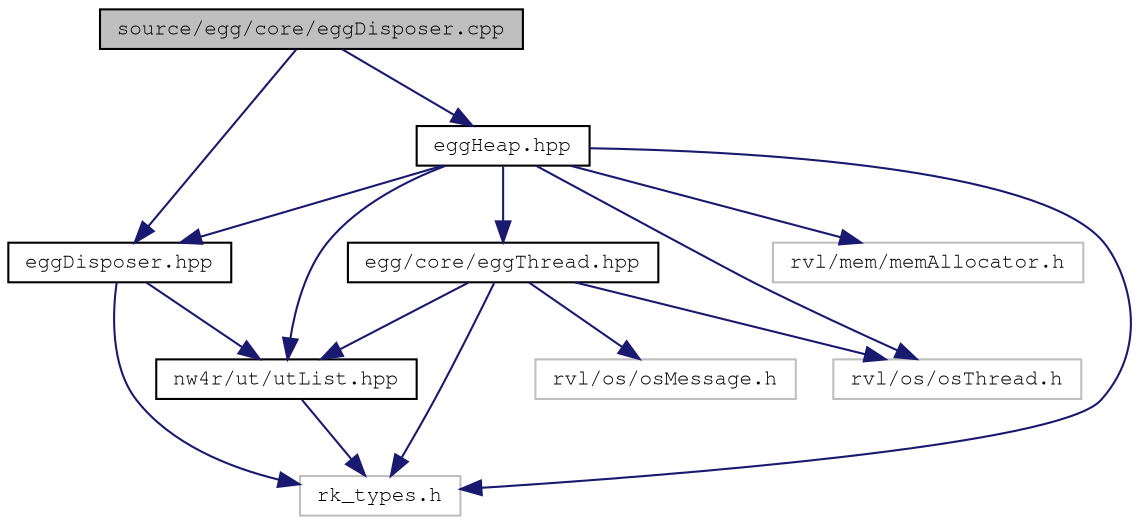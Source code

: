 digraph "source/egg/core/eggDisposer.cpp"
{
 // LATEX_PDF_SIZE
  edge [fontname="FreeMono",fontsize="10",labelfontname="FreeMono",labelfontsize="10"];
  node [fontname="FreeMono",fontsize="10",shape=record];
  Node1 [label="source/egg/core/eggDisposer.cpp",height=0.2,width=0.4,color="black", fillcolor="grey75", style="filled", fontcolor="black",tooltip="Disposer implementations."];
  Node1 -> Node2 [color="midnightblue",fontsize="10",style="solid",fontname="FreeMono"];
  Node2 [label="eggDisposer.hpp",height=0.2,width=0.4,color="black", fillcolor="white", style="filled",URL="$egg_disposer_8hpp.html",tooltip="Headers for EGG::Disposer."];
  Node2 -> Node3 [color="midnightblue",fontsize="10",style="solid",fontname="FreeMono"];
  Node3 [label="nw4r/ut/utList.hpp",height=0.2,width=0.4,color="black", fillcolor="white", style="filled",URL="$ut_list_8hpp_source.html",tooltip=" "];
  Node3 -> Node4 [color="midnightblue",fontsize="10",style="solid",fontname="FreeMono"];
  Node4 [label="rk_types.h",height=0.2,width=0.4,color="grey75", fillcolor="white", style="filled",tooltip=" "];
  Node2 -> Node4 [color="midnightblue",fontsize="10",style="solid",fontname="FreeMono"];
  Node1 -> Node5 [color="midnightblue",fontsize="10",style="solid",fontname="FreeMono"];
  Node5 [label="eggHeap.hpp",height=0.2,width=0.4,color="black", fillcolor="white", style="filled",URL="$egg_heap_8hpp.html",tooltip="Base Heap class."];
  Node5 -> Node2 [color="midnightblue",fontsize="10",style="solid",fontname="FreeMono"];
  Node5 -> Node3 [color="midnightblue",fontsize="10",style="solid",fontname="FreeMono"];
  Node5 -> Node4 [color="midnightblue",fontsize="10",style="solid",fontname="FreeMono"];
  Node5 -> Node6 [color="midnightblue",fontsize="10",style="solid",fontname="FreeMono"];
  Node6 [label="rvl/os/osThread.h",height=0.2,width=0.4,color="grey75", fillcolor="white", style="filled",tooltip=" "];
  Node5 -> Node7 [color="midnightblue",fontsize="10",style="solid",fontname="FreeMono"];
  Node7 [label="egg/core/eggThread.hpp",height=0.2,width=0.4,color="black", fillcolor="white", style="filled",URL="$egg_thread_8hpp.html",tooltip="Thread class for extending."];
  Node7 -> Node3 [color="midnightblue",fontsize="10",style="solid",fontname="FreeMono"];
  Node7 -> Node4 [color="midnightblue",fontsize="10",style="solid",fontname="FreeMono"];
  Node7 -> Node8 [color="midnightblue",fontsize="10",style="solid",fontname="FreeMono"];
  Node8 [label="rvl/os/osMessage.h",height=0.2,width=0.4,color="grey75", fillcolor="white", style="filled",tooltip=" "];
  Node7 -> Node6 [color="midnightblue",fontsize="10",style="solid",fontname="FreeMono"];
  Node5 -> Node9 [color="midnightblue",fontsize="10",style="solid",fontname="FreeMono"];
  Node9 [label="rvl/mem/memAllocator.h",height=0.2,width=0.4,color="grey75", fillcolor="white", style="filled",tooltip=" "];
}
